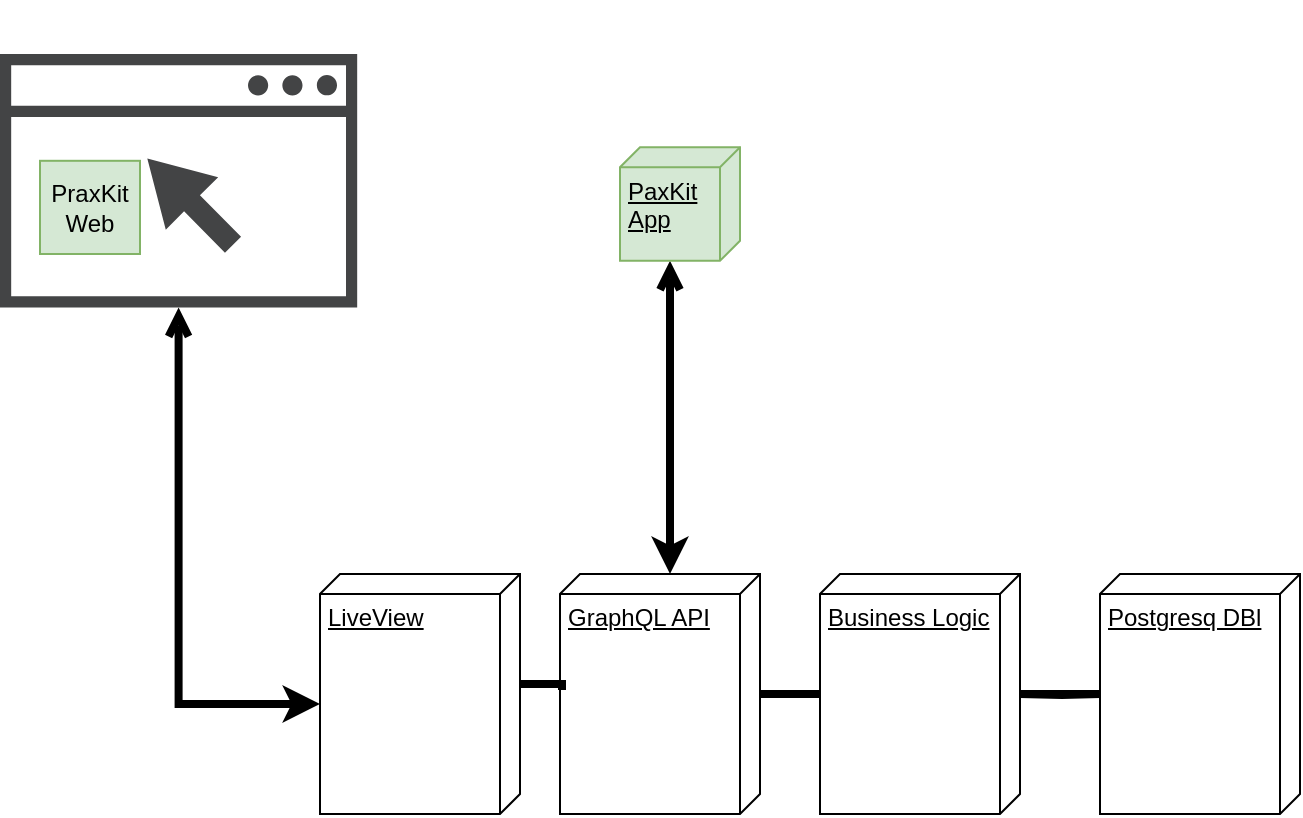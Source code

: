 <mxfile version="14.5.9" type="github">
  <diagram id="x9rGAIRyUGRZViN9PtsV" name="Page-1">
    <mxGraphModel dx="1252" dy="843" grid="1" gridSize="10" guides="1" tooltips="1" connect="1" arrows="1" fold="1" page="1" pageScale="1" pageWidth="827" pageHeight="1169" math="0" shadow="0">
      <root>
        <mxCell id="0" />
        <mxCell id="1" parent="0" />
        <mxCell id="BlxjPcJyL6c8_uL2xg1w-2" value="Postgresq DBl" style="verticalAlign=top;align=left;spacingTop=8;spacingLeft=2;spacingRight=12;shape=cube;size=10;direction=south;fontStyle=4;html=1;" vertex="1" parent="1">
          <mxGeometry x="590" y="370" width="100" height="120" as="geometry" />
        </mxCell>
        <mxCell id="BlxjPcJyL6c8_uL2xg1w-18" style="edgeStyle=orthogonalEdgeStyle;rounded=0;orthogonalLoop=1;jettySize=auto;html=1;startArrow=none;startFill=0;strokeWidth=4;endFill=0;endArrow=none;" edge="1" parent="1" target="BlxjPcJyL6c8_uL2xg1w-2">
          <mxGeometry relative="1" as="geometry">
            <mxPoint x="550" y="430" as="sourcePoint" />
          </mxGeometry>
        </mxCell>
        <mxCell id="BlxjPcJyL6c8_uL2xg1w-19" value="" style="edgeStyle=orthogonalEdgeStyle;rounded=0;orthogonalLoop=1;jettySize=auto;html=1;startArrow=none;startFill=0;endArrow=none;endFill=0;strokeWidth=4;" edge="1" parent="1" source="BlxjPcJyL6c8_uL2xg1w-3" target="BlxjPcJyL6c8_uL2xg1w-4">
          <mxGeometry relative="1" as="geometry" />
        </mxCell>
        <mxCell id="BlxjPcJyL6c8_uL2xg1w-21" value="" style="edgeStyle=orthogonalEdgeStyle;rounded=0;orthogonalLoop=1;jettySize=auto;html=1;startArrow=none;startFill=0;endArrow=none;endFill=0;strokeWidth=4;" edge="1" parent="1" source="BlxjPcJyL6c8_uL2xg1w-3" target="BlxjPcJyL6c8_uL2xg1w-2">
          <mxGeometry relative="1" as="geometry" />
        </mxCell>
        <mxCell id="BlxjPcJyL6c8_uL2xg1w-3" value="Business Logic" style="verticalAlign=top;align=left;spacingTop=8;spacingLeft=2;spacingRight=12;shape=cube;size=10;direction=south;fontStyle=4;html=1;" vertex="1" parent="1">
          <mxGeometry x="450" y="370" width="100" height="120" as="geometry" />
        </mxCell>
        <mxCell id="BlxjPcJyL6c8_uL2xg1w-4" value="GraphQL API" style="verticalAlign=top;align=left;spacingTop=8;spacingLeft=2;spacingRight=12;shape=cube;size=10;direction=south;fontStyle=4;html=1;" vertex="1" parent="1">
          <mxGeometry x="320" y="370" width="100" height="120" as="geometry" />
        </mxCell>
        <mxCell id="BlxjPcJyL6c8_uL2xg1w-16" style="edgeStyle=orthogonalEdgeStyle;rounded=0;orthogonalLoop=1;jettySize=auto;html=1;exitX=0;exitY=0;exitDx=55;exitDy=0;exitPerimeter=0;entryX=0.483;entryY=0.99;entryDx=0;entryDy=0;entryPerimeter=0;startArrow=none;startFill=0;strokeWidth=4;endArrow=none;endFill=0;" edge="1" parent="1" source="BlxjPcJyL6c8_uL2xg1w-5" target="BlxjPcJyL6c8_uL2xg1w-4">
          <mxGeometry relative="1" as="geometry" />
        </mxCell>
        <mxCell id="BlxjPcJyL6c8_uL2xg1w-5" value="LiveView" style="verticalAlign=top;align=left;spacingTop=8;spacingLeft=2;spacingRight=12;shape=cube;size=10;direction=south;fontStyle=4;html=1;" vertex="1" parent="1">
          <mxGeometry x="200" y="370" width="100" height="120" as="geometry" />
        </mxCell>
        <mxCell id="BlxjPcJyL6c8_uL2xg1w-7" style="edgeStyle=orthogonalEdgeStyle;rounded=0;orthogonalLoop=1;jettySize=auto;html=1;entryX=0;entryY=0;entryDx=65;entryDy=100;entryPerimeter=0;strokeWidth=4;startArrow=open;startFill=0;" edge="1" parent="1" source="BlxjPcJyL6c8_uL2xg1w-6" target="BlxjPcJyL6c8_uL2xg1w-5">
          <mxGeometry relative="1" as="geometry" />
        </mxCell>
        <mxCell id="BlxjPcJyL6c8_uL2xg1w-6" value="" style="pointerEvents=1;shadow=0;dashed=0;html=1;strokeColor=none;fillColor=#434445;aspect=fixed;labelPosition=center;verticalLabelPosition=bottom;verticalAlign=top;align=center;outlineConnect=0;shape=mxgraph.vvd.web_browser;" vertex="1" parent="1">
          <mxGeometry x="40" y="110" width="178.59" height="126.8" as="geometry" />
        </mxCell>
        <mxCell id="BlxjPcJyL6c8_uL2xg1w-12" style="edgeStyle=orthogonalEdgeStyle;rounded=0;orthogonalLoop=1;jettySize=auto;html=1;entryX=0;entryY=0;entryDx=0;entryDy=45;entryPerimeter=0;startArrow=open;startFill=0;strokeWidth=4;exitX=0;exitY=0;exitDx=56.8;exitDy=35;exitPerimeter=0;" edge="1" parent="1" source="BlxjPcJyL6c8_uL2xg1w-9" target="BlxjPcJyL6c8_uL2xg1w-4">
          <mxGeometry relative="1" as="geometry" />
        </mxCell>
        <mxCell id="BlxjPcJyL6c8_uL2xg1w-13" value="" style="group" vertex="1" connectable="0" parent="1">
          <mxGeometry x="287" y="83.4" width="180" height="180" as="geometry" />
        </mxCell>
        <mxCell id="BlxjPcJyL6c8_uL2xg1w-8" value="" style="shape=image;html=1;verticalAlign=top;verticalLabelPosition=bottom;labelBackgroundColor=#ffffff;imageAspect=0;aspect=fixed;image=https://cdn4.iconfinder.com/data/icons/miu/24/device-iPhone-smartphone-vertical-glyph-128.png" vertex="1" parent="BlxjPcJyL6c8_uL2xg1w-13">
          <mxGeometry width="180" height="180" as="geometry" />
        </mxCell>
        <mxCell id="BlxjPcJyL6c8_uL2xg1w-9" value="PaxKit &lt;br&gt;App" style="verticalAlign=top;align=left;spacingTop=8;spacingLeft=2;spacingRight=12;shape=cube;size=10;direction=south;fontStyle=4;html=1;fillColor=#d5e8d4;strokeColor=#82b366;" vertex="1" parent="BlxjPcJyL6c8_uL2xg1w-13">
          <mxGeometry x="63" y="73.2" width="60" height="56.8" as="geometry" />
        </mxCell>
        <mxCell id="BlxjPcJyL6c8_uL2xg1w-14" value="PraxKit&lt;br&gt;Web" style="text;html=1;strokeColor=#82b366;fillColor=#d5e8d4;align=center;verticalAlign=middle;whiteSpace=wrap;rounded=0;" vertex="1" parent="1">
          <mxGeometry x="60" y="163.4" width="50" height="46.6" as="geometry" />
        </mxCell>
      </root>
    </mxGraphModel>
  </diagram>
</mxfile>
